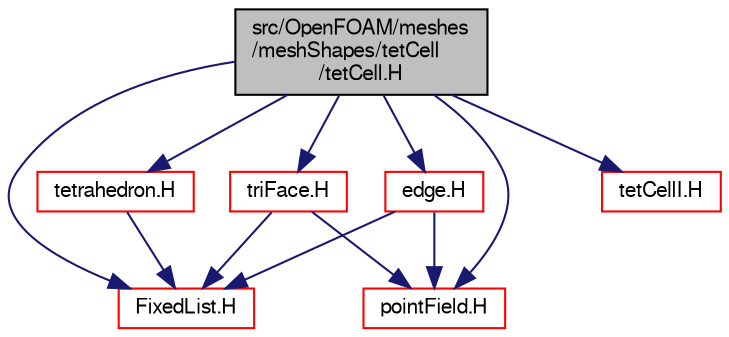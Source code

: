 digraph "src/OpenFOAM/meshes/meshShapes/tetCell/tetCell.H"
{
  bgcolor="transparent";
  edge [fontname="FreeSans",fontsize="10",labelfontname="FreeSans",labelfontsize="10"];
  node [fontname="FreeSans",fontsize="10",shape=record];
  Node0 [label="src/OpenFOAM/meshes\l/meshShapes/tetCell\l/tetCell.H",height=0.2,width=0.4,color="black", fillcolor="grey75", style="filled", fontcolor="black"];
  Node0 -> Node1 [color="midnightblue",fontsize="10",style="solid",fontname="FreeSans"];
  Node1 [label="FixedList.H",height=0.2,width=0.4,color="red",URL="$a08642.html"];
  Node0 -> Node57 [color="midnightblue",fontsize="10",style="solid",fontname="FreeSans"];
  Node57 [label="triFace.H",height=0.2,width=0.4,color="red",URL="$a11366.html"];
  Node57 -> Node1 [color="midnightblue",fontsize="10",style="solid",fontname="FreeSans"];
  Node57 -> Node60 [color="midnightblue",fontsize="10",style="solid",fontname="FreeSans"];
  Node60 [label="pointField.H",height=0.2,width=0.4,color="red",URL="$a12062.html"];
  Node0 -> Node59 [color="midnightblue",fontsize="10",style="solid",fontname="FreeSans"];
  Node59 [label="edge.H",height=0.2,width=0.4,color="red",URL="$a11300.html"];
  Node59 -> Node1 [color="midnightblue",fontsize="10",style="solid",fontname="FreeSans"];
  Node59 -> Node60 [color="midnightblue",fontsize="10",style="solid",fontname="FreeSans"];
  Node0 -> Node60 [color="midnightblue",fontsize="10",style="solid",fontname="FreeSans"];
  Node0 -> Node153 [color="midnightblue",fontsize="10",style="solid",fontname="FreeSans"];
  Node153 [label="tetrahedron.H",height=0.2,width=0.4,color="red",URL="$a12092.html"];
  Node153 -> Node1 [color="midnightblue",fontsize="10",style="solid",fontname="FreeSans"];
  Node0 -> Node172 [color="midnightblue",fontsize="10",style="solid",fontname="FreeSans"];
  Node172 [label="tetCellI.H",height=0.2,width=0.4,color="red",URL="$a11360.html"];
}
